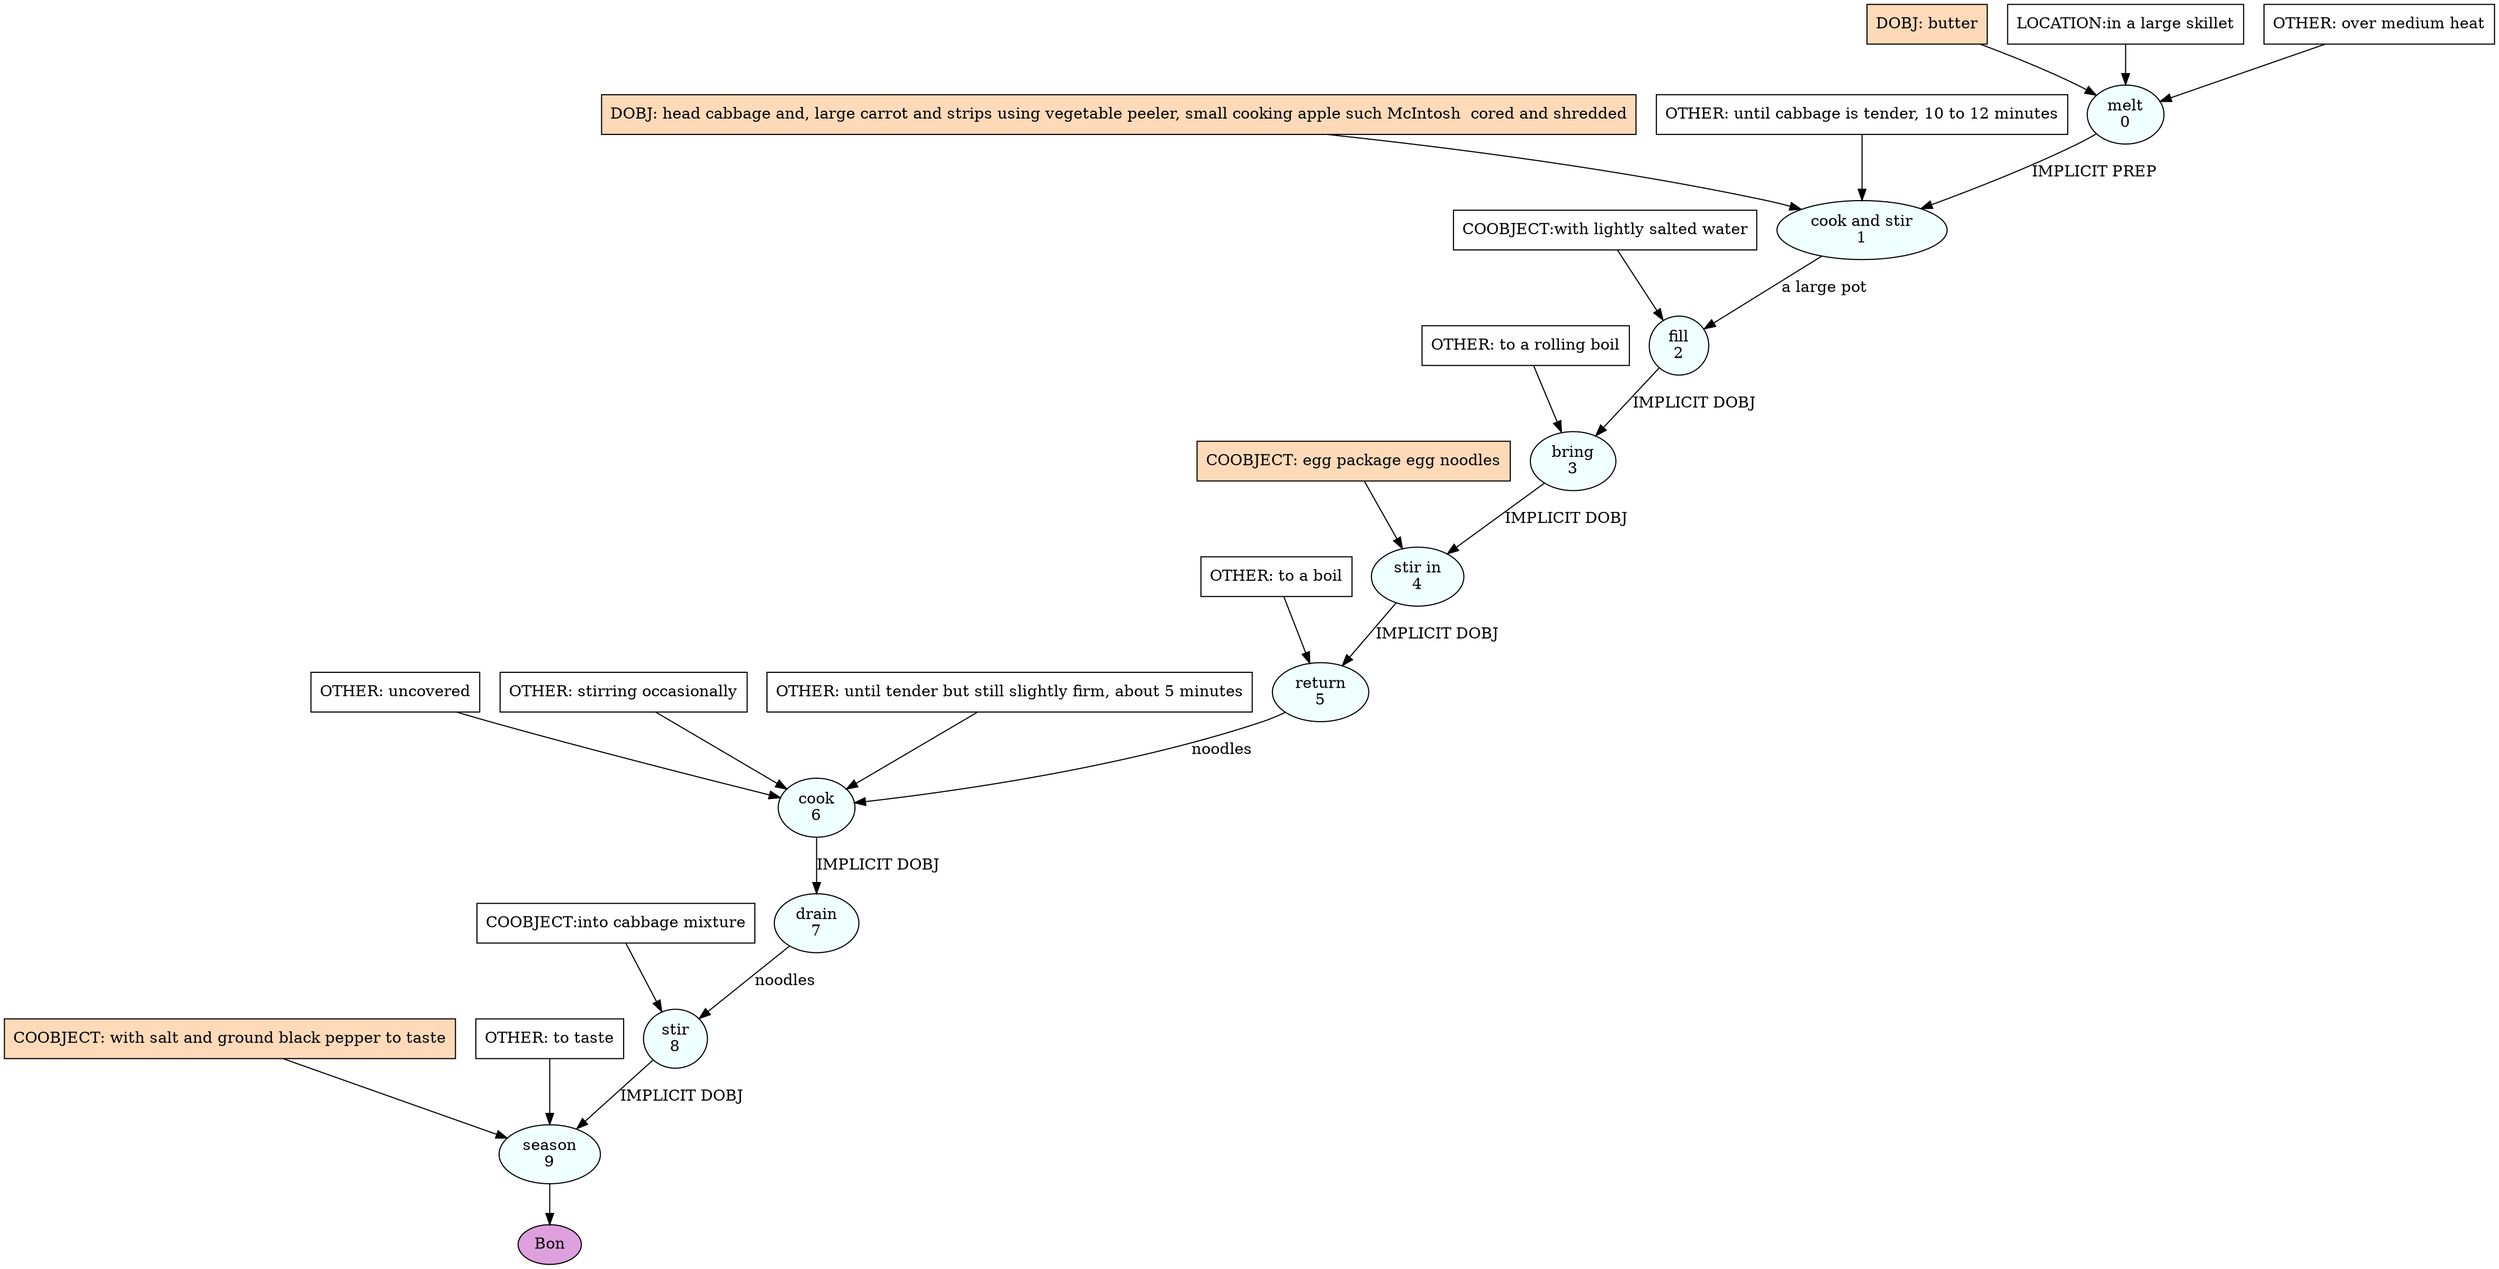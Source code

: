 digraph recipe {
E0[label="melt
0", shape=oval, style=filled, fillcolor=azure]
E1[label="cook and stir
1", shape=oval, style=filled, fillcolor=azure]
E2[label="fill
2", shape=oval, style=filled, fillcolor=azure]
E3[label="bring
3", shape=oval, style=filled, fillcolor=azure]
E4[label="stir in
4", shape=oval, style=filled, fillcolor=azure]
E5[label="return
5", shape=oval, style=filled, fillcolor=azure]
E6[label="cook
6", shape=oval, style=filled, fillcolor=azure]
E7[label="drain
7", shape=oval, style=filled, fillcolor=azure]
E8[label="stir
8", shape=oval, style=filled, fillcolor=azure]
E9[label="season
9", shape=oval, style=filled, fillcolor=azure]
D0[label="DOBJ: butter", shape=box, style=filled, fillcolor=peachpuff]
D0 -> E0
P0_0[label="LOCATION:in a large skillet", shape=box, style=filled, fillcolor=white]
P0_0 -> E0
O0_0[label="OTHER: over medium heat", shape=box, style=filled, fillcolor=white]
O0_0 -> E0
D1_ing[label="DOBJ: head cabbage and, large carrot and strips using vegetable peeler, small cooking apple such McIntosh  cored and shredded", shape=box, style=filled, fillcolor=peachpuff]
D1_ing -> E1
E0 -> E1 [label="IMPLICIT PREP"]
O1_0_0[label="OTHER: until cabbage is tender, 10 to 12 minutes", shape=box, style=filled, fillcolor=white]
O1_0_0 -> E1
E1 -> E2 [label="a large pot"]
P2_0_0[label="COOBJECT:with lightly salted water", shape=box, style=filled, fillcolor=white]
P2_0_0 -> E2
E2 -> E3 [label="IMPLICIT DOBJ"]
O3_0_0[label="OTHER: to a rolling boil", shape=box, style=filled, fillcolor=white]
O3_0_0 -> E3
E3 -> E4 [label="IMPLICIT DOBJ"]
P4_0_ing[label="COOBJECT: egg package egg noodles", shape=box, style=filled, fillcolor=peachpuff]
P4_0_ing -> E4
E4 -> E5 [label="IMPLICIT DOBJ"]
O5_0_0[label="OTHER: to a boil", shape=box, style=filled, fillcolor=white]
O5_0_0 -> E5
E5 -> E6 [label="noodles"]
O6_0_0[label="OTHER: uncovered", shape=box, style=filled, fillcolor=white]
O6_0_0 -> E6
O6_1_0[label="OTHER: stirring occasionally", shape=box, style=filled, fillcolor=white]
O6_1_0 -> E6
O6_2_0[label="OTHER: until tender but still slightly firm, about 5 minutes", shape=box, style=filled, fillcolor=white]
O6_2_0 -> E6
E6 -> E7 [label="IMPLICIT DOBJ"]
E7 -> E8 [label="noodles"]
P8_0_0[label="COOBJECT:into cabbage mixture", shape=box, style=filled, fillcolor=white]
P8_0_0 -> E8
E8 -> E9 [label="IMPLICIT DOBJ"]
P9_0_ing[label="COOBJECT: with salt and ground black pepper to taste", shape=box, style=filled, fillcolor=peachpuff]
P9_0_ing -> E9
O9_0_0[label="OTHER: to taste", shape=box, style=filled, fillcolor=white]
O9_0_0 -> E9
EOR[label="Bon", shape=oval, style=filled, fillcolor=plum]
E9 -> EOR
}
